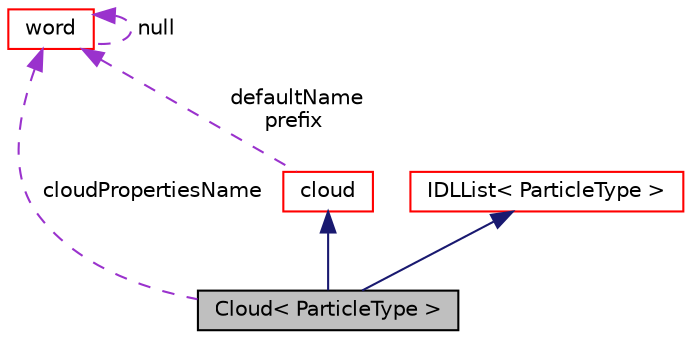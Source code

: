 digraph "Cloud&lt; ParticleType &gt;"
{
  bgcolor="transparent";
  edge [fontname="Helvetica",fontsize="10",labelfontname="Helvetica",labelfontsize="10"];
  node [fontname="Helvetica",fontsize="10",shape=record];
  Node1 [label="Cloud\< ParticleType \>",height=0.2,width=0.4,color="black", fillcolor="grey75", style="filled", fontcolor="black"];
  Node2 -> Node1 [dir="back",color="midnightblue",fontsize="10",style="solid",fontname="Helvetica"];
  Node2 [label="cloud",height=0.2,width=0.4,color="red",URL="$a00282.html",tooltip="A cloud is a collection of lagrangian particles. "];
  Node3 -> Node2 [dir="back",color="darkorchid3",fontsize="10",style="dashed",label=" defaultName\nprefix" ,fontname="Helvetica"];
  Node3 [label="word",height=0.2,width=0.4,color="red",URL="$a02869.html",tooltip="A class for handling words, derived from string. "];
  Node3 -> Node3 [dir="back",color="darkorchid3",fontsize="10",style="dashed",label=" null" ,fontname="Helvetica"];
  Node4 -> Node1 [dir="back",color="midnightblue",fontsize="10",style="solid",fontname="Helvetica"];
  Node4 [label="IDLList\< ParticleType \>",height=0.2,width=0.4,color="red",URL="$a01029.html"];
  Node3 -> Node1 [dir="back",color="darkorchid3",fontsize="10",style="dashed",label=" cloudPropertiesName" ,fontname="Helvetica"];
}
